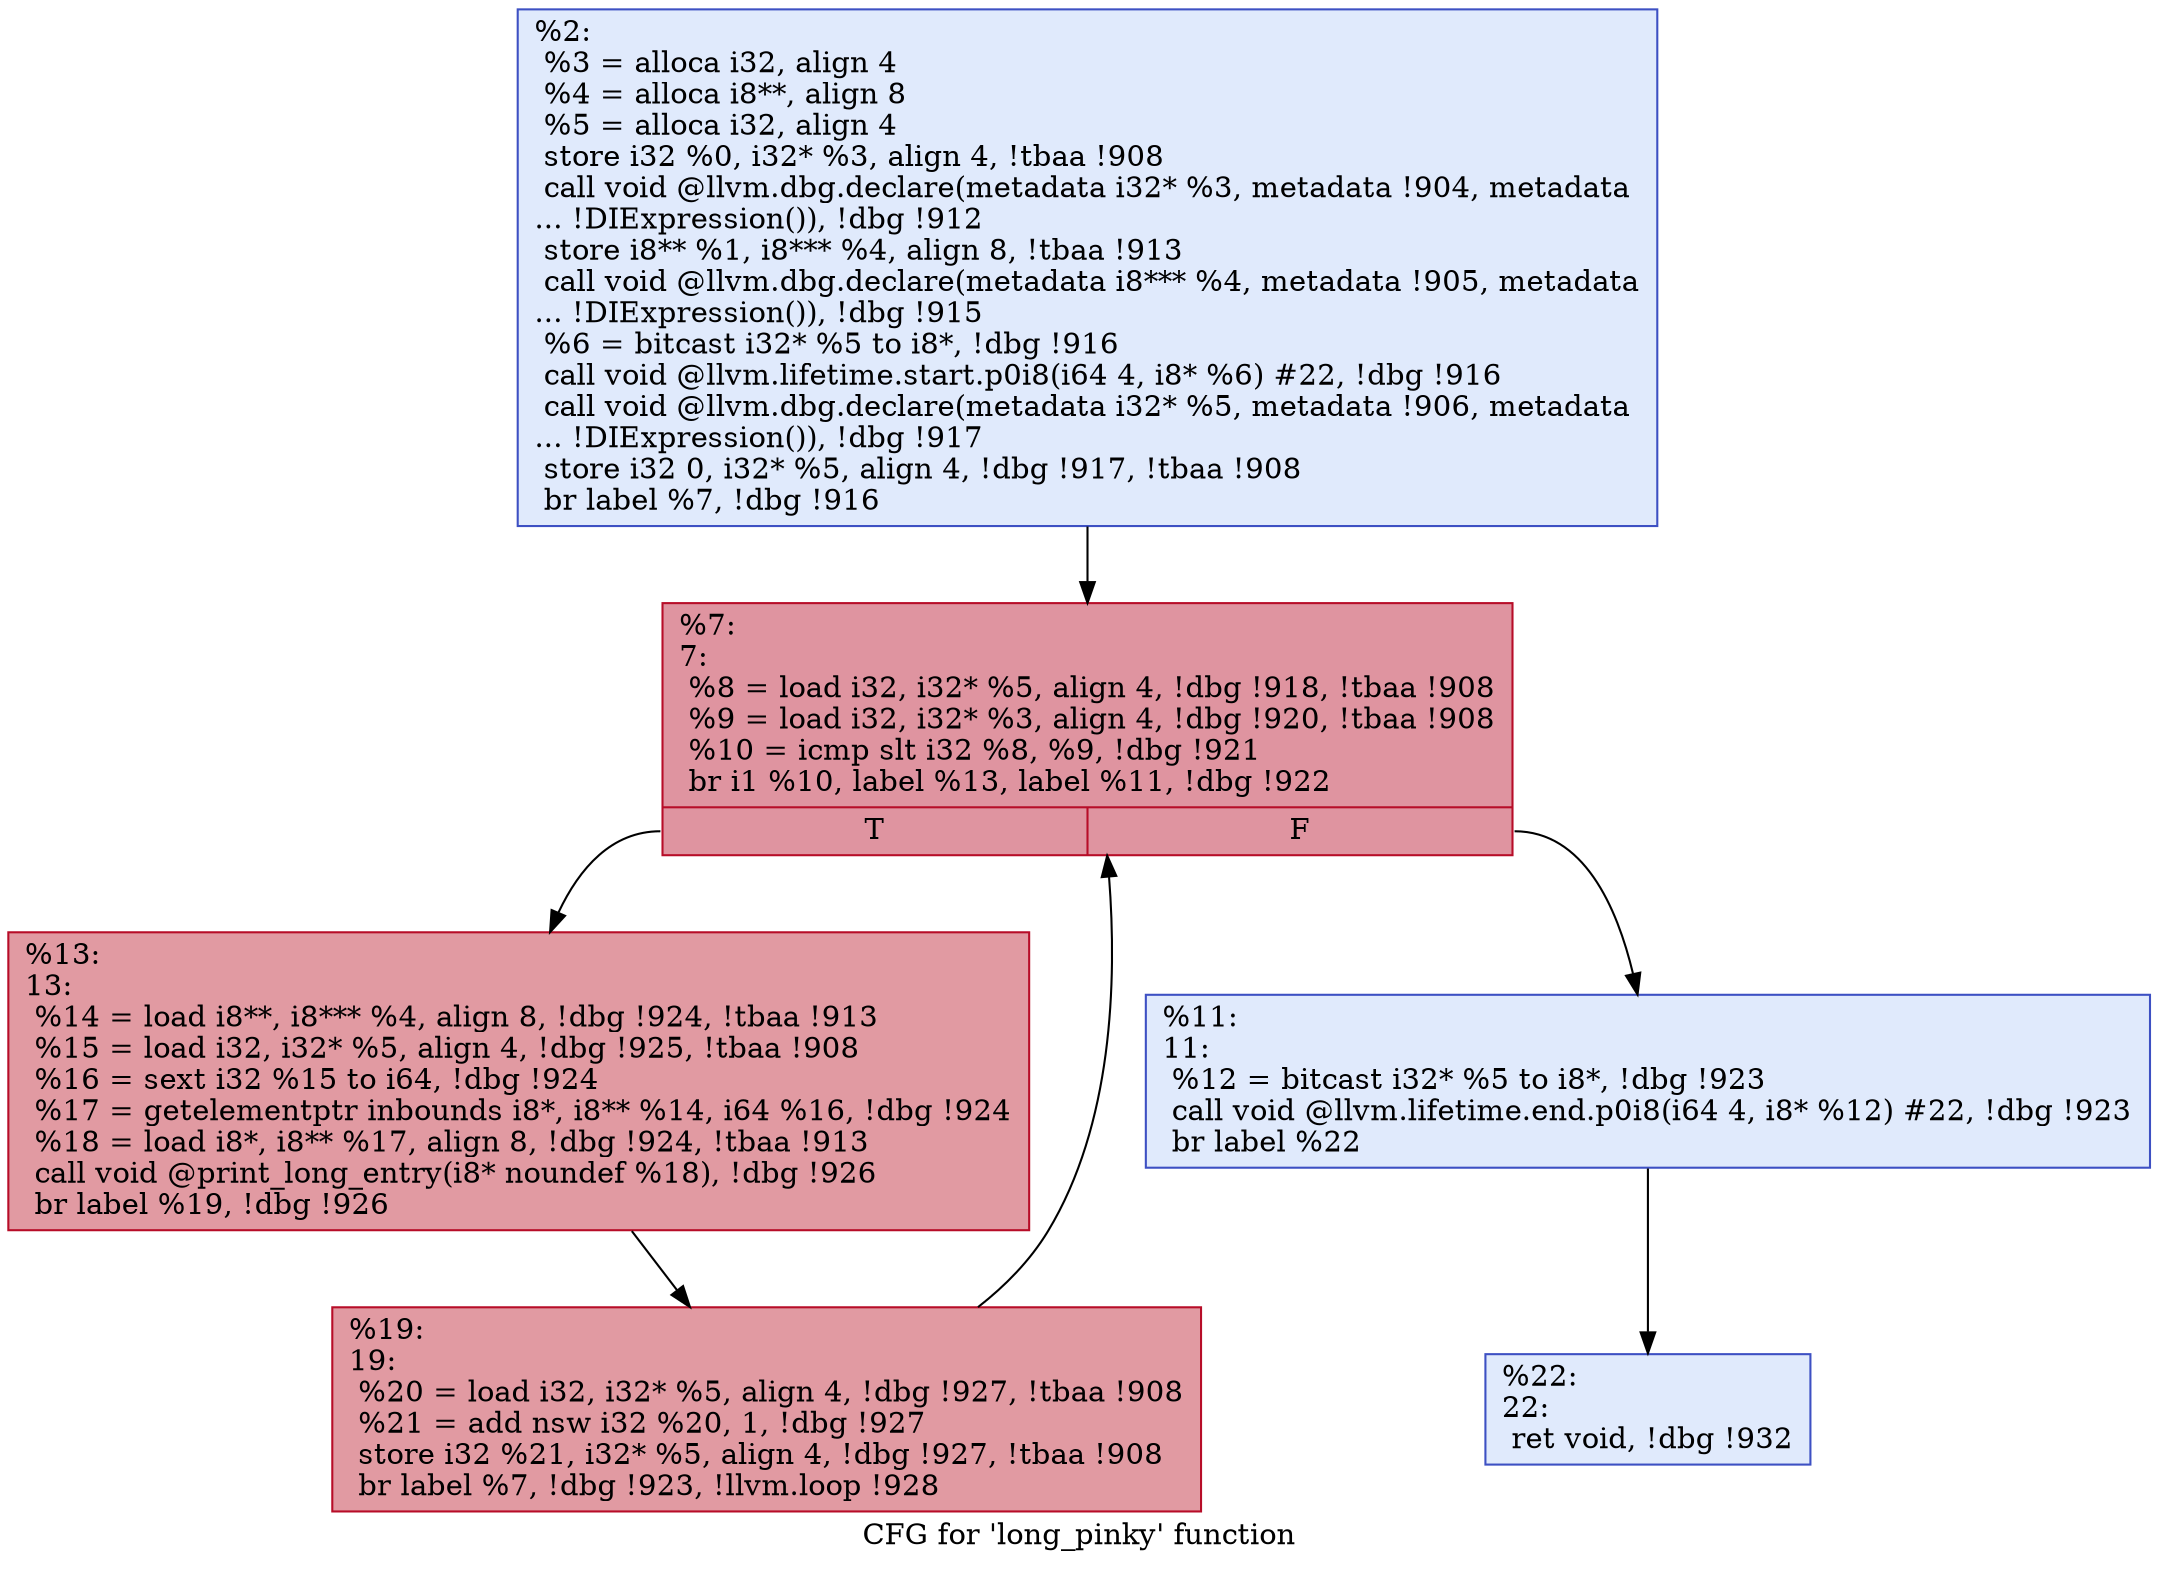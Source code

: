 digraph "CFG for 'long_pinky' function" {
	label="CFG for 'long_pinky' function";

	Node0x1d098a0 [shape=record,color="#3d50c3ff", style=filled, fillcolor="#b9d0f970",label="{%2:\l  %3 = alloca i32, align 4\l  %4 = alloca i8**, align 8\l  %5 = alloca i32, align 4\l  store i32 %0, i32* %3, align 4, !tbaa !908\l  call void @llvm.dbg.declare(metadata i32* %3, metadata !904, metadata\l... !DIExpression()), !dbg !912\l  store i8** %1, i8*** %4, align 8, !tbaa !913\l  call void @llvm.dbg.declare(metadata i8*** %4, metadata !905, metadata\l... !DIExpression()), !dbg !915\l  %6 = bitcast i32* %5 to i8*, !dbg !916\l  call void @llvm.lifetime.start.p0i8(i64 4, i8* %6) #22, !dbg !916\l  call void @llvm.dbg.declare(metadata i32* %5, metadata !906, metadata\l... !DIExpression()), !dbg !917\l  store i32 0, i32* %5, align 4, !dbg !917, !tbaa !908\l  br label %7, !dbg !916\l}"];
	Node0x1d098a0 -> Node0x1d09930;
	Node0x1d09930 [shape=record,color="#b70d28ff", style=filled, fillcolor="#b70d2870",label="{%7:\l7:                                                \l  %8 = load i32, i32* %5, align 4, !dbg !918, !tbaa !908\l  %9 = load i32, i32* %3, align 4, !dbg !920, !tbaa !908\l  %10 = icmp slt i32 %8, %9, !dbg !921\l  br i1 %10, label %13, label %11, !dbg !922\l|{<s0>T|<s1>F}}"];
	Node0x1d09930:s0 -> Node0x1d099d0;
	Node0x1d09930:s1 -> Node0x1d09980;
	Node0x1d09980 [shape=record,color="#3d50c3ff", style=filled, fillcolor="#b9d0f970",label="{%11:\l11:                                               \l  %12 = bitcast i32* %5 to i8*, !dbg !923\l  call void @llvm.lifetime.end.p0i8(i64 4, i8* %12) #22, !dbg !923\l  br label %22\l}"];
	Node0x1d09980 -> Node0x1d09a70;
	Node0x1d099d0 [shape=record,color="#b70d28ff", style=filled, fillcolor="#bb1b2c70",label="{%13:\l13:                                               \l  %14 = load i8**, i8*** %4, align 8, !dbg !924, !tbaa !913\l  %15 = load i32, i32* %5, align 4, !dbg !925, !tbaa !908\l  %16 = sext i32 %15 to i64, !dbg !924\l  %17 = getelementptr inbounds i8*, i8** %14, i64 %16, !dbg !924\l  %18 = load i8*, i8** %17, align 8, !dbg !924, !tbaa !913\l  call void @print_long_entry(i8* noundef %18), !dbg !926\l  br label %19, !dbg !926\l}"];
	Node0x1d099d0 -> Node0x1d09a20;
	Node0x1d09a20 [shape=record,color="#b70d28ff", style=filled, fillcolor="#bb1b2c70",label="{%19:\l19:                                               \l  %20 = load i32, i32* %5, align 4, !dbg !927, !tbaa !908\l  %21 = add nsw i32 %20, 1, !dbg !927\l  store i32 %21, i32* %5, align 4, !dbg !927, !tbaa !908\l  br label %7, !dbg !923, !llvm.loop !928\l}"];
	Node0x1d09a20 -> Node0x1d09930;
	Node0x1d09a70 [shape=record,color="#3d50c3ff", style=filled, fillcolor="#b9d0f970",label="{%22:\l22:                                               \l  ret void, !dbg !932\l}"];
}

